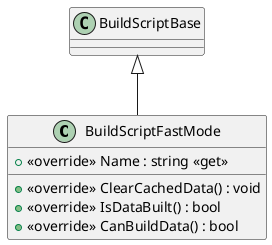 @startuml
class BuildScriptFastMode {
    + <<override>> Name : string <<get>>
    + <<override>> ClearCachedData() : void
    + <<override>> IsDataBuilt() : bool
    + <<override>> CanBuildData() : bool
}
BuildScriptBase <|-- BuildScriptFastMode
@enduml
